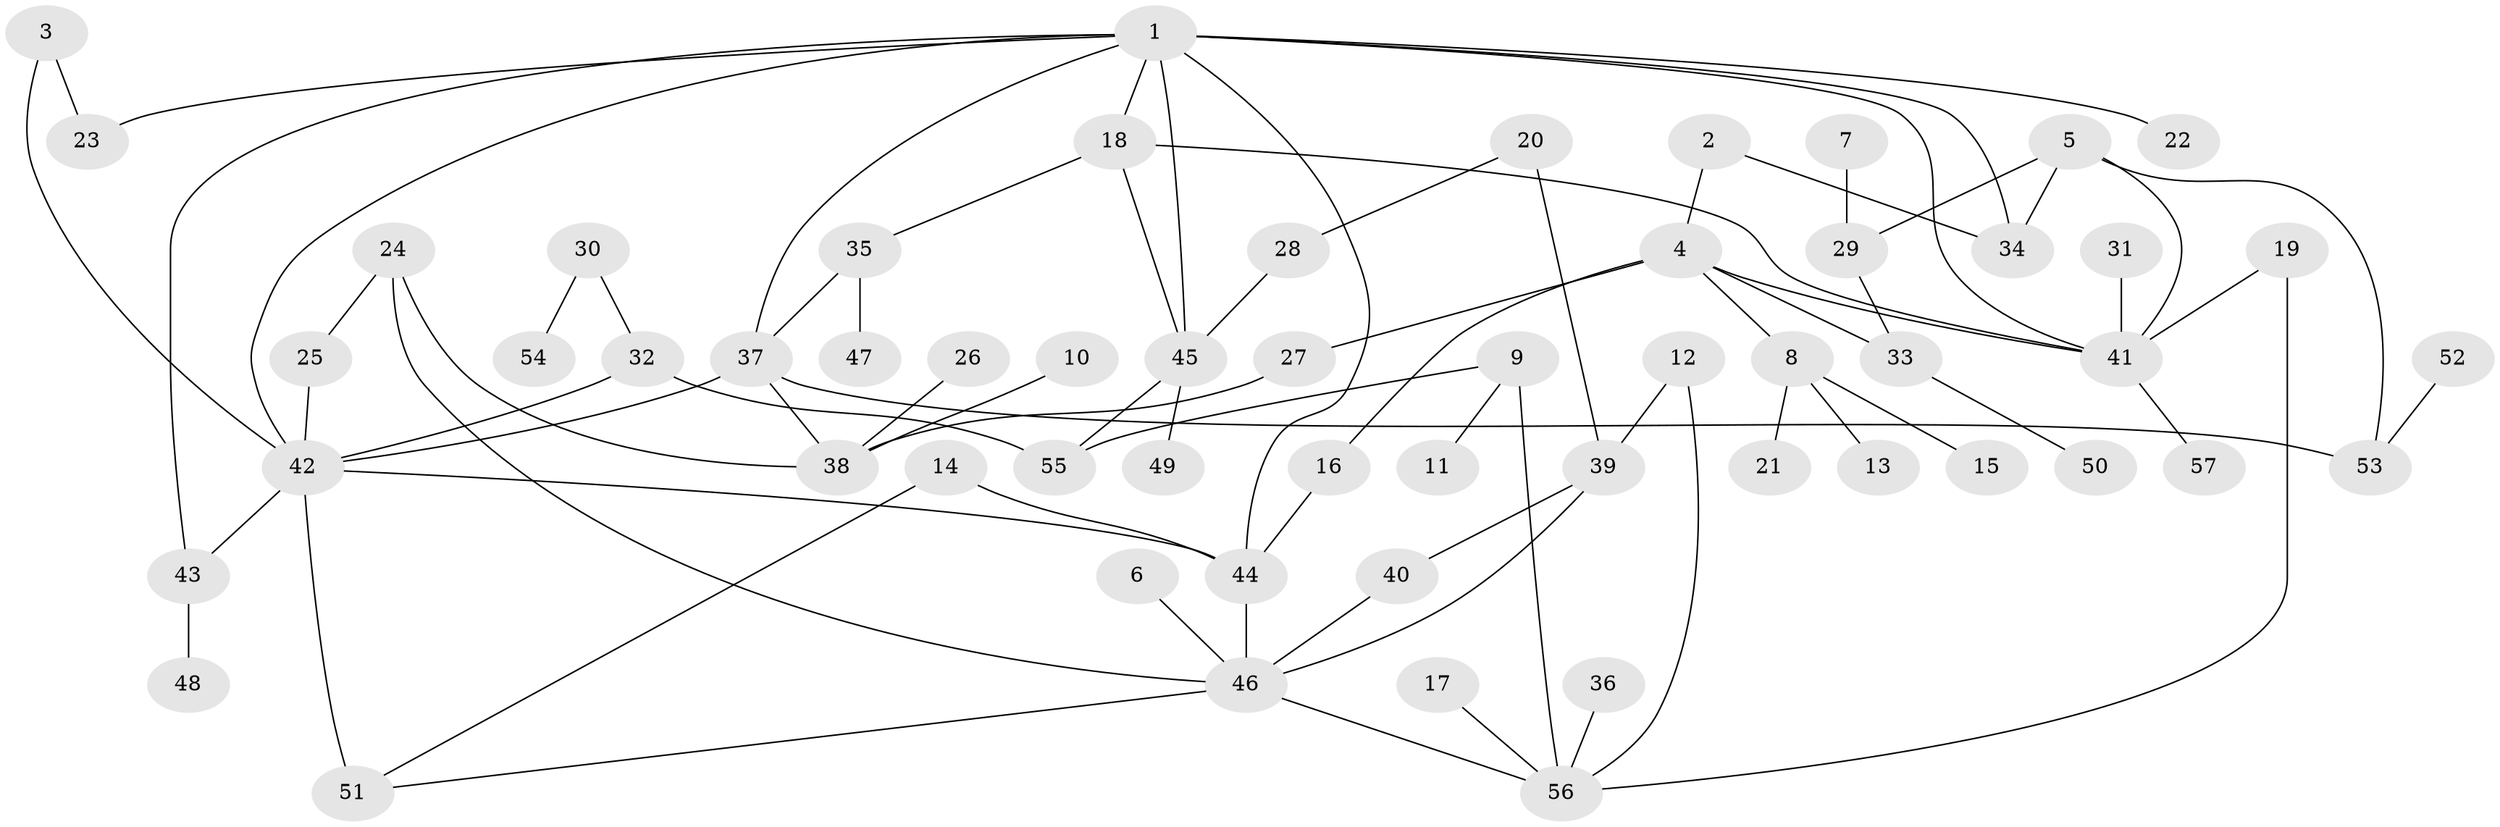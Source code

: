 // original degree distribution, {4: 0.12389380530973451, 2: 0.25663716814159293, 8: 0.008849557522123894, 5: 0.035398230088495575, 7: 0.017699115044247787, 6: 0.02654867256637168, 3: 0.17699115044247787, 1: 0.35398230088495575}
// Generated by graph-tools (version 1.1) at 2025/25/03/09/25 03:25:25]
// undirected, 57 vertices, 79 edges
graph export_dot {
graph [start="1"]
  node [color=gray90,style=filled];
  1;
  2;
  3;
  4;
  5;
  6;
  7;
  8;
  9;
  10;
  11;
  12;
  13;
  14;
  15;
  16;
  17;
  18;
  19;
  20;
  21;
  22;
  23;
  24;
  25;
  26;
  27;
  28;
  29;
  30;
  31;
  32;
  33;
  34;
  35;
  36;
  37;
  38;
  39;
  40;
  41;
  42;
  43;
  44;
  45;
  46;
  47;
  48;
  49;
  50;
  51;
  52;
  53;
  54;
  55;
  56;
  57;
  1 -- 18 [weight=1.0];
  1 -- 22 [weight=1.0];
  1 -- 23 [weight=1.0];
  1 -- 34 [weight=1.0];
  1 -- 37 [weight=1.0];
  1 -- 41 [weight=1.0];
  1 -- 42 [weight=1.0];
  1 -- 43 [weight=1.0];
  1 -- 44 [weight=1.0];
  1 -- 45 [weight=1.0];
  2 -- 4 [weight=1.0];
  2 -- 34 [weight=1.0];
  3 -- 23 [weight=1.0];
  3 -- 42 [weight=1.0];
  4 -- 8 [weight=1.0];
  4 -- 16 [weight=1.0];
  4 -- 27 [weight=1.0];
  4 -- 33 [weight=1.0];
  4 -- 41 [weight=1.0];
  5 -- 29 [weight=1.0];
  5 -- 34 [weight=1.0];
  5 -- 41 [weight=1.0];
  5 -- 53 [weight=1.0];
  6 -- 46 [weight=1.0];
  7 -- 29 [weight=1.0];
  8 -- 13 [weight=1.0];
  8 -- 15 [weight=1.0];
  8 -- 21 [weight=1.0];
  9 -- 11 [weight=1.0];
  9 -- 55 [weight=1.0];
  9 -- 56 [weight=1.0];
  10 -- 38 [weight=1.0];
  12 -- 39 [weight=1.0];
  12 -- 56 [weight=1.0];
  14 -- 44 [weight=1.0];
  14 -- 51 [weight=1.0];
  16 -- 44 [weight=1.0];
  17 -- 56 [weight=2.0];
  18 -- 35 [weight=1.0];
  18 -- 41 [weight=1.0];
  18 -- 45 [weight=1.0];
  19 -- 41 [weight=1.0];
  19 -- 56 [weight=1.0];
  20 -- 28 [weight=1.0];
  20 -- 39 [weight=1.0];
  24 -- 25 [weight=1.0];
  24 -- 38 [weight=1.0];
  24 -- 46 [weight=1.0];
  25 -- 42 [weight=1.0];
  26 -- 38 [weight=1.0];
  27 -- 38 [weight=1.0];
  28 -- 45 [weight=1.0];
  29 -- 33 [weight=1.0];
  30 -- 32 [weight=1.0];
  30 -- 54 [weight=1.0];
  31 -- 41 [weight=1.0];
  32 -- 42 [weight=1.0];
  32 -- 55 [weight=1.0];
  33 -- 50 [weight=1.0];
  35 -- 37 [weight=1.0];
  35 -- 47 [weight=1.0];
  36 -- 56 [weight=2.0];
  37 -- 38 [weight=1.0];
  37 -- 42 [weight=1.0];
  37 -- 53 [weight=1.0];
  39 -- 40 [weight=1.0];
  39 -- 46 [weight=1.0];
  40 -- 46 [weight=1.0];
  41 -- 57 [weight=1.0];
  42 -- 43 [weight=1.0];
  42 -- 44 [weight=1.0];
  42 -- 51 [weight=1.0];
  43 -- 48 [weight=1.0];
  44 -- 46 [weight=1.0];
  45 -- 49 [weight=1.0];
  45 -- 55 [weight=1.0];
  46 -- 51 [weight=1.0];
  46 -- 56 [weight=1.0];
  52 -- 53 [weight=1.0];
}
